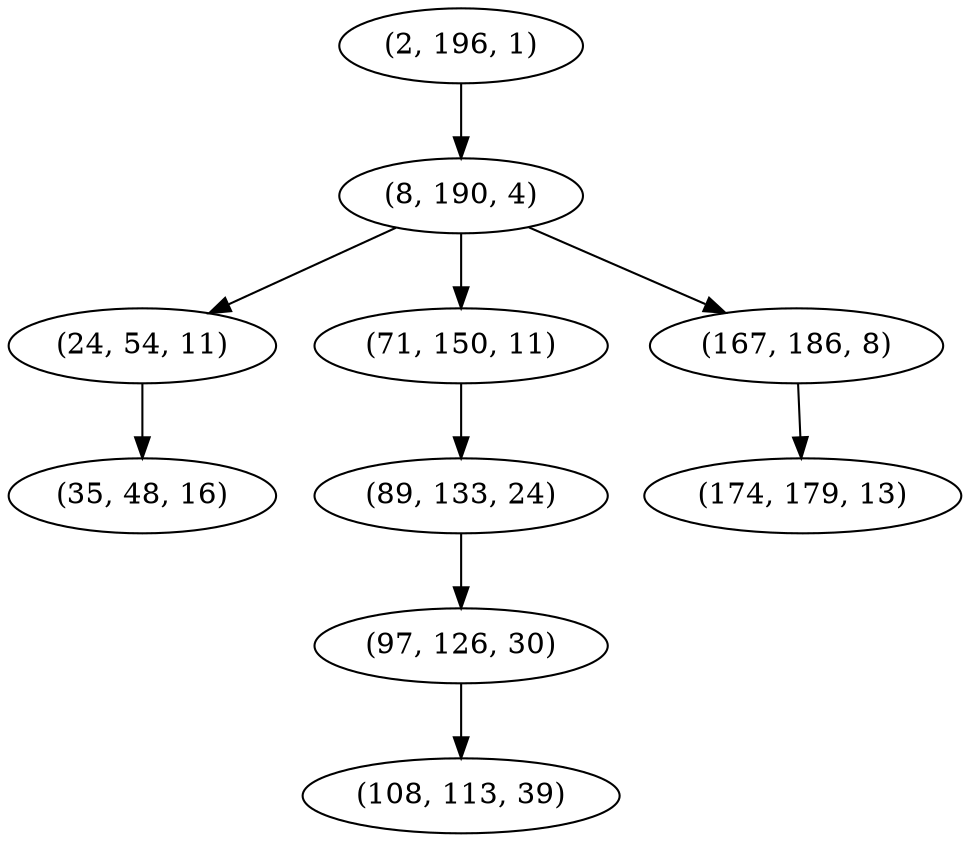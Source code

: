 digraph tree {
    "(2, 196, 1)";
    "(8, 190, 4)";
    "(24, 54, 11)";
    "(35, 48, 16)";
    "(71, 150, 11)";
    "(89, 133, 24)";
    "(97, 126, 30)";
    "(108, 113, 39)";
    "(167, 186, 8)";
    "(174, 179, 13)";
    "(2, 196, 1)" -> "(8, 190, 4)";
    "(8, 190, 4)" -> "(24, 54, 11)";
    "(8, 190, 4)" -> "(71, 150, 11)";
    "(8, 190, 4)" -> "(167, 186, 8)";
    "(24, 54, 11)" -> "(35, 48, 16)";
    "(71, 150, 11)" -> "(89, 133, 24)";
    "(89, 133, 24)" -> "(97, 126, 30)";
    "(97, 126, 30)" -> "(108, 113, 39)";
    "(167, 186, 8)" -> "(174, 179, 13)";
}
